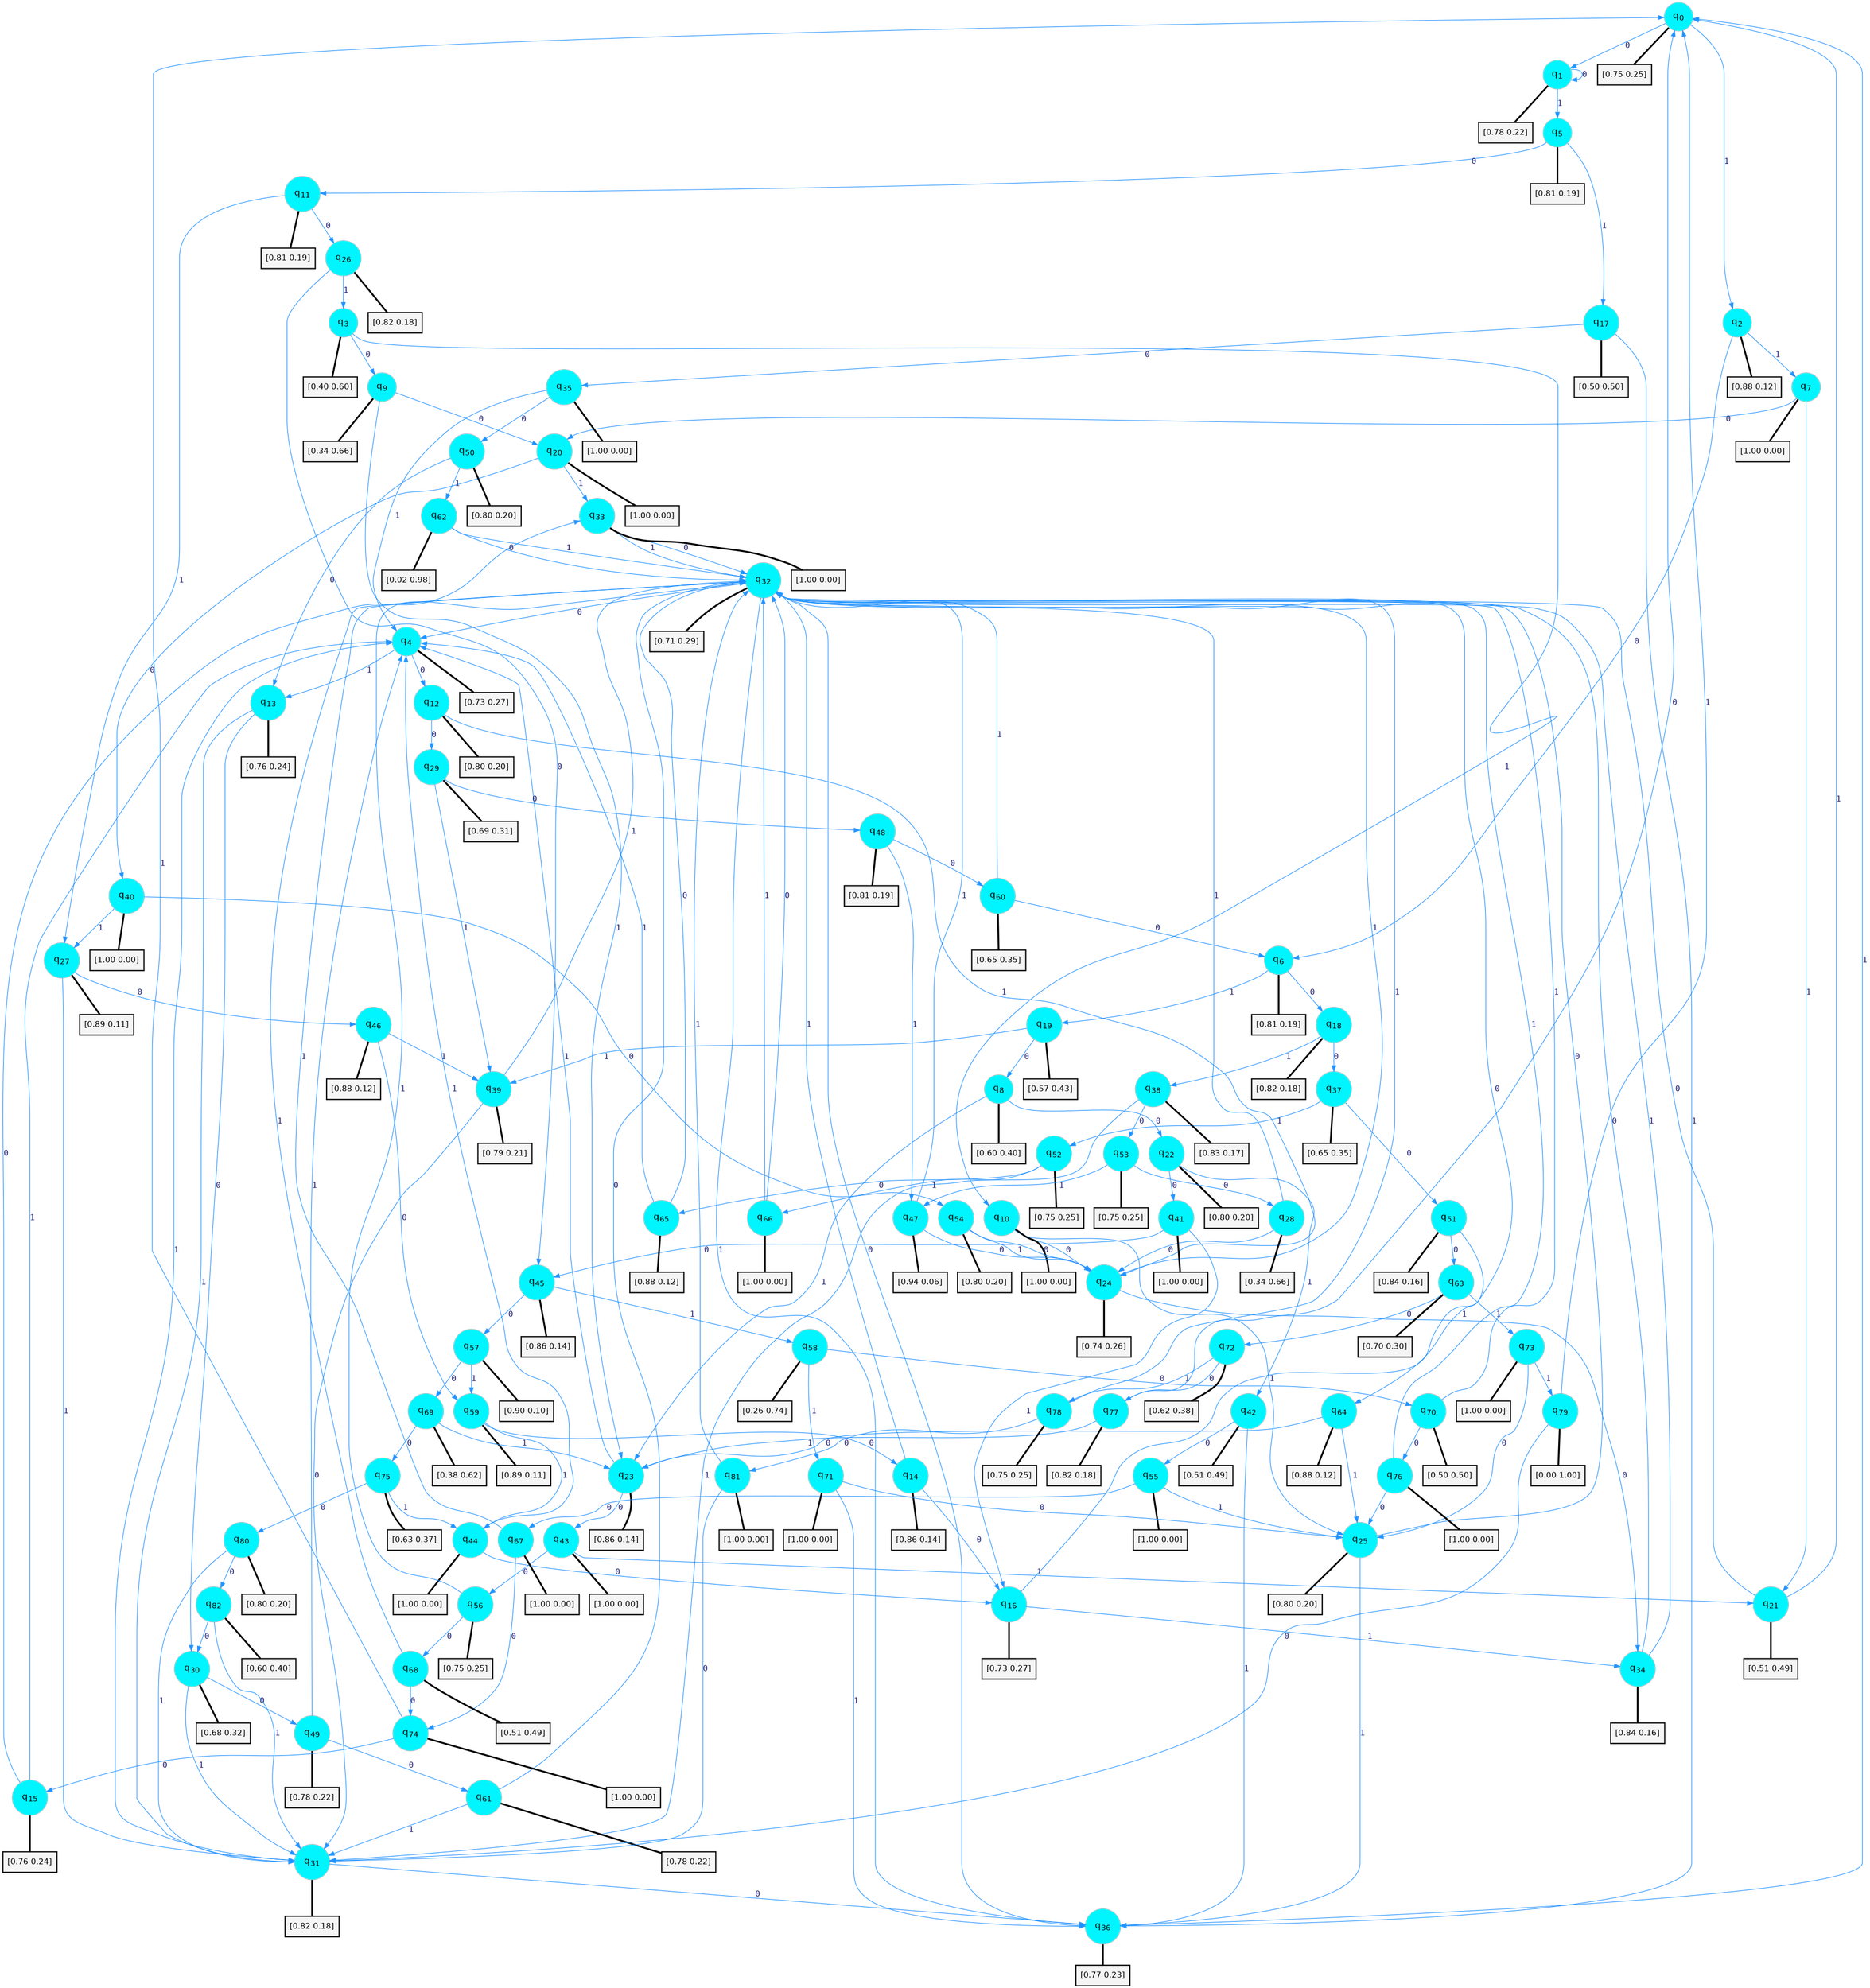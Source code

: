 digraph G {
graph [
bgcolor=transparent, dpi=300, rankdir=TD, size="40,25"];
node [
color=gray, fillcolor=turquoise1, fontcolor=black, fontname=Helvetica, fontsize=16, fontweight=bold, shape=circle, style=filled];
edge [
arrowsize=1, color=dodgerblue1, fontcolor=midnightblue, fontname=courier, fontweight=bold, penwidth=1, style=solid, weight=20];
0[label=<q<SUB>0</SUB>>];
1[label=<q<SUB>1</SUB>>];
2[label=<q<SUB>2</SUB>>];
3[label=<q<SUB>3</SUB>>];
4[label=<q<SUB>4</SUB>>];
5[label=<q<SUB>5</SUB>>];
6[label=<q<SUB>6</SUB>>];
7[label=<q<SUB>7</SUB>>];
8[label=<q<SUB>8</SUB>>];
9[label=<q<SUB>9</SUB>>];
10[label=<q<SUB>10</SUB>>];
11[label=<q<SUB>11</SUB>>];
12[label=<q<SUB>12</SUB>>];
13[label=<q<SUB>13</SUB>>];
14[label=<q<SUB>14</SUB>>];
15[label=<q<SUB>15</SUB>>];
16[label=<q<SUB>16</SUB>>];
17[label=<q<SUB>17</SUB>>];
18[label=<q<SUB>18</SUB>>];
19[label=<q<SUB>19</SUB>>];
20[label=<q<SUB>20</SUB>>];
21[label=<q<SUB>21</SUB>>];
22[label=<q<SUB>22</SUB>>];
23[label=<q<SUB>23</SUB>>];
24[label=<q<SUB>24</SUB>>];
25[label=<q<SUB>25</SUB>>];
26[label=<q<SUB>26</SUB>>];
27[label=<q<SUB>27</SUB>>];
28[label=<q<SUB>28</SUB>>];
29[label=<q<SUB>29</SUB>>];
30[label=<q<SUB>30</SUB>>];
31[label=<q<SUB>31</SUB>>];
32[label=<q<SUB>32</SUB>>];
33[label=<q<SUB>33</SUB>>];
34[label=<q<SUB>34</SUB>>];
35[label=<q<SUB>35</SUB>>];
36[label=<q<SUB>36</SUB>>];
37[label=<q<SUB>37</SUB>>];
38[label=<q<SUB>38</SUB>>];
39[label=<q<SUB>39</SUB>>];
40[label=<q<SUB>40</SUB>>];
41[label=<q<SUB>41</SUB>>];
42[label=<q<SUB>42</SUB>>];
43[label=<q<SUB>43</SUB>>];
44[label=<q<SUB>44</SUB>>];
45[label=<q<SUB>45</SUB>>];
46[label=<q<SUB>46</SUB>>];
47[label=<q<SUB>47</SUB>>];
48[label=<q<SUB>48</SUB>>];
49[label=<q<SUB>49</SUB>>];
50[label=<q<SUB>50</SUB>>];
51[label=<q<SUB>51</SUB>>];
52[label=<q<SUB>52</SUB>>];
53[label=<q<SUB>53</SUB>>];
54[label=<q<SUB>54</SUB>>];
55[label=<q<SUB>55</SUB>>];
56[label=<q<SUB>56</SUB>>];
57[label=<q<SUB>57</SUB>>];
58[label=<q<SUB>58</SUB>>];
59[label=<q<SUB>59</SUB>>];
60[label=<q<SUB>60</SUB>>];
61[label=<q<SUB>61</SUB>>];
62[label=<q<SUB>62</SUB>>];
63[label=<q<SUB>63</SUB>>];
64[label=<q<SUB>64</SUB>>];
65[label=<q<SUB>65</SUB>>];
66[label=<q<SUB>66</SUB>>];
67[label=<q<SUB>67</SUB>>];
68[label=<q<SUB>68</SUB>>];
69[label=<q<SUB>69</SUB>>];
70[label=<q<SUB>70</SUB>>];
71[label=<q<SUB>71</SUB>>];
72[label=<q<SUB>72</SUB>>];
73[label=<q<SUB>73</SUB>>];
74[label=<q<SUB>74</SUB>>];
75[label=<q<SUB>75</SUB>>];
76[label=<q<SUB>76</SUB>>];
77[label=<q<SUB>77</SUB>>];
78[label=<q<SUB>78</SUB>>];
79[label=<q<SUB>79</SUB>>];
80[label=<q<SUB>80</SUB>>];
81[label=<q<SUB>81</SUB>>];
82[label=<q<SUB>82</SUB>>];
83[label="[0.75 0.25]", shape=box,fontcolor=black, fontname=Helvetica, fontsize=14, penwidth=2, fillcolor=whitesmoke,color=black];
84[label="[0.78 0.22]", shape=box,fontcolor=black, fontname=Helvetica, fontsize=14, penwidth=2, fillcolor=whitesmoke,color=black];
85[label="[0.88 0.12]", shape=box,fontcolor=black, fontname=Helvetica, fontsize=14, penwidth=2, fillcolor=whitesmoke,color=black];
86[label="[0.40 0.60]", shape=box,fontcolor=black, fontname=Helvetica, fontsize=14, penwidth=2, fillcolor=whitesmoke,color=black];
87[label="[0.73 0.27]", shape=box,fontcolor=black, fontname=Helvetica, fontsize=14, penwidth=2, fillcolor=whitesmoke,color=black];
88[label="[0.81 0.19]", shape=box,fontcolor=black, fontname=Helvetica, fontsize=14, penwidth=2, fillcolor=whitesmoke,color=black];
89[label="[0.81 0.19]", shape=box,fontcolor=black, fontname=Helvetica, fontsize=14, penwidth=2, fillcolor=whitesmoke,color=black];
90[label="[1.00 0.00]", shape=box,fontcolor=black, fontname=Helvetica, fontsize=14, penwidth=2, fillcolor=whitesmoke,color=black];
91[label="[0.60 0.40]", shape=box,fontcolor=black, fontname=Helvetica, fontsize=14, penwidth=2, fillcolor=whitesmoke,color=black];
92[label="[0.34 0.66]", shape=box,fontcolor=black, fontname=Helvetica, fontsize=14, penwidth=2, fillcolor=whitesmoke,color=black];
93[label="[1.00 0.00]", shape=box,fontcolor=black, fontname=Helvetica, fontsize=14, penwidth=2, fillcolor=whitesmoke,color=black];
94[label="[0.81 0.19]", shape=box,fontcolor=black, fontname=Helvetica, fontsize=14, penwidth=2, fillcolor=whitesmoke,color=black];
95[label="[0.80 0.20]", shape=box,fontcolor=black, fontname=Helvetica, fontsize=14, penwidth=2, fillcolor=whitesmoke,color=black];
96[label="[0.76 0.24]", shape=box,fontcolor=black, fontname=Helvetica, fontsize=14, penwidth=2, fillcolor=whitesmoke,color=black];
97[label="[0.86 0.14]", shape=box,fontcolor=black, fontname=Helvetica, fontsize=14, penwidth=2, fillcolor=whitesmoke,color=black];
98[label="[0.76 0.24]", shape=box,fontcolor=black, fontname=Helvetica, fontsize=14, penwidth=2, fillcolor=whitesmoke,color=black];
99[label="[0.73 0.27]", shape=box,fontcolor=black, fontname=Helvetica, fontsize=14, penwidth=2, fillcolor=whitesmoke,color=black];
100[label="[0.50 0.50]", shape=box,fontcolor=black, fontname=Helvetica, fontsize=14, penwidth=2, fillcolor=whitesmoke,color=black];
101[label="[0.82 0.18]", shape=box,fontcolor=black, fontname=Helvetica, fontsize=14, penwidth=2, fillcolor=whitesmoke,color=black];
102[label="[0.57 0.43]", shape=box,fontcolor=black, fontname=Helvetica, fontsize=14, penwidth=2, fillcolor=whitesmoke,color=black];
103[label="[1.00 0.00]", shape=box,fontcolor=black, fontname=Helvetica, fontsize=14, penwidth=2, fillcolor=whitesmoke,color=black];
104[label="[0.51 0.49]", shape=box,fontcolor=black, fontname=Helvetica, fontsize=14, penwidth=2, fillcolor=whitesmoke,color=black];
105[label="[0.80 0.20]", shape=box,fontcolor=black, fontname=Helvetica, fontsize=14, penwidth=2, fillcolor=whitesmoke,color=black];
106[label="[0.86 0.14]", shape=box,fontcolor=black, fontname=Helvetica, fontsize=14, penwidth=2, fillcolor=whitesmoke,color=black];
107[label="[0.74 0.26]", shape=box,fontcolor=black, fontname=Helvetica, fontsize=14, penwidth=2, fillcolor=whitesmoke,color=black];
108[label="[0.80 0.20]", shape=box,fontcolor=black, fontname=Helvetica, fontsize=14, penwidth=2, fillcolor=whitesmoke,color=black];
109[label="[0.82 0.18]", shape=box,fontcolor=black, fontname=Helvetica, fontsize=14, penwidth=2, fillcolor=whitesmoke,color=black];
110[label="[0.89 0.11]", shape=box,fontcolor=black, fontname=Helvetica, fontsize=14, penwidth=2, fillcolor=whitesmoke,color=black];
111[label="[0.34 0.66]", shape=box,fontcolor=black, fontname=Helvetica, fontsize=14, penwidth=2, fillcolor=whitesmoke,color=black];
112[label="[0.69 0.31]", shape=box,fontcolor=black, fontname=Helvetica, fontsize=14, penwidth=2, fillcolor=whitesmoke,color=black];
113[label="[0.68 0.32]", shape=box,fontcolor=black, fontname=Helvetica, fontsize=14, penwidth=2, fillcolor=whitesmoke,color=black];
114[label="[0.82 0.18]", shape=box,fontcolor=black, fontname=Helvetica, fontsize=14, penwidth=2, fillcolor=whitesmoke,color=black];
115[label="[0.71 0.29]", shape=box,fontcolor=black, fontname=Helvetica, fontsize=14, penwidth=2, fillcolor=whitesmoke,color=black];
116[label="[1.00 0.00]", shape=box,fontcolor=black, fontname=Helvetica, fontsize=14, penwidth=2, fillcolor=whitesmoke,color=black];
117[label="[0.84 0.16]", shape=box,fontcolor=black, fontname=Helvetica, fontsize=14, penwidth=2, fillcolor=whitesmoke,color=black];
118[label="[1.00 0.00]", shape=box,fontcolor=black, fontname=Helvetica, fontsize=14, penwidth=2, fillcolor=whitesmoke,color=black];
119[label="[0.77 0.23]", shape=box,fontcolor=black, fontname=Helvetica, fontsize=14, penwidth=2, fillcolor=whitesmoke,color=black];
120[label="[0.65 0.35]", shape=box,fontcolor=black, fontname=Helvetica, fontsize=14, penwidth=2, fillcolor=whitesmoke,color=black];
121[label="[0.83 0.17]", shape=box,fontcolor=black, fontname=Helvetica, fontsize=14, penwidth=2, fillcolor=whitesmoke,color=black];
122[label="[0.79 0.21]", shape=box,fontcolor=black, fontname=Helvetica, fontsize=14, penwidth=2, fillcolor=whitesmoke,color=black];
123[label="[1.00 0.00]", shape=box,fontcolor=black, fontname=Helvetica, fontsize=14, penwidth=2, fillcolor=whitesmoke,color=black];
124[label="[1.00 0.00]", shape=box,fontcolor=black, fontname=Helvetica, fontsize=14, penwidth=2, fillcolor=whitesmoke,color=black];
125[label="[0.51 0.49]", shape=box,fontcolor=black, fontname=Helvetica, fontsize=14, penwidth=2, fillcolor=whitesmoke,color=black];
126[label="[1.00 0.00]", shape=box,fontcolor=black, fontname=Helvetica, fontsize=14, penwidth=2, fillcolor=whitesmoke,color=black];
127[label="[1.00 0.00]", shape=box,fontcolor=black, fontname=Helvetica, fontsize=14, penwidth=2, fillcolor=whitesmoke,color=black];
128[label="[0.86 0.14]", shape=box,fontcolor=black, fontname=Helvetica, fontsize=14, penwidth=2, fillcolor=whitesmoke,color=black];
129[label="[0.88 0.12]", shape=box,fontcolor=black, fontname=Helvetica, fontsize=14, penwidth=2, fillcolor=whitesmoke,color=black];
130[label="[0.94 0.06]", shape=box,fontcolor=black, fontname=Helvetica, fontsize=14, penwidth=2, fillcolor=whitesmoke,color=black];
131[label="[0.81 0.19]", shape=box,fontcolor=black, fontname=Helvetica, fontsize=14, penwidth=2, fillcolor=whitesmoke,color=black];
132[label="[0.78 0.22]", shape=box,fontcolor=black, fontname=Helvetica, fontsize=14, penwidth=2, fillcolor=whitesmoke,color=black];
133[label="[0.80 0.20]", shape=box,fontcolor=black, fontname=Helvetica, fontsize=14, penwidth=2, fillcolor=whitesmoke,color=black];
134[label="[0.84 0.16]", shape=box,fontcolor=black, fontname=Helvetica, fontsize=14, penwidth=2, fillcolor=whitesmoke,color=black];
135[label="[0.75 0.25]", shape=box,fontcolor=black, fontname=Helvetica, fontsize=14, penwidth=2, fillcolor=whitesmoke,color=black];
136[label="[0.75 0.25]", shape=box,fontcolor=black, fontname=Helvetica, fontsize=14, penwidth=2, fillcolor=whitesmoke,color=black];
137[label="[0.80 0.20]", shape=box,fontcolor=black, fontname=Helvetica, fontsize=14, penwidth=2, fillcolor=whitesmoke,color=black];
138[label="[1.00 0.00]", shape=box,fontcolor=black, fontname=Helvetica, fontsize=14, penwidth=2, fillcolor=whitesmoke,color=black];
139[label="[0.75 0.25]", shape=box,fontcolor=black, fontname=Helvetica, fontsize=14, penwidth=2, fillcolor=whitesmoke,color=black];
140[label="[0.90 0.10]", shape=box,fontcolor=black, fontname=Helvetica, fontsize=14, penwidth=2, fillcolor=whitesmoke,color=black];
141[label="[0.26 0.74]", shape=box,fontcolor=black, fontname=Helvetica, fontsize=14, penwidth=2, fillcolor=whitesmoke,color=black];
142[label="[0.89 0.11]", shape=box,fontcolor=black, fontname=Helvetica, fontsize=14, penwidth=2, fillcolor=whitesmoke,color=black];
143[label="[0.65 0.35]", shape=box,fontcolor=black, fontname=Helvetica, fontsize=14, penwidth=2, fillcolor=whitesmoke,color=black];
144[label="[0.78 0.22]", shape=box,fontcolor=black, fontname=Helvetica, fontsize=14, penwidth=2, fillcolor=whitesmoke,color=black];
145[label="[0.02 0.98]", shape=box,fontcolor=black, fontname=Helvetica, fontsize=14, penwidth=2, fillcolor=whitesmoke,color=black];
146[label="[0.70 0.30]", shape=box,fontcolor=black, fontname=Helvetica, fontsize=14, penwidth=2, fillcolor=whitesmoke,color=black];
147[label="[0.88 0.12]", shape=box,fontcolor=black, fontname=Helvetica, fontsize=14, penwidth=2, fillcolor=whitesmoke,color=black];
148[label="[0.88 0.12]", shape=box,fontcolor=black, fontname=Helvetica, fontsize=14, penwidth=2, fillcolor=whitesmoke,color=black];
149[label="[1.00 0.00]", shape=box,fontcolor=black, fontname=Helvetica, fontsize=14, penwidth=2, fillcolor=whitesmoke,color=black];
150[label="[1.00 0.00]", shape=box,fontcolor=black, fontname=Helvetica, fontsize=14, penwidth=2, fillcolor=whitesmoke,color=black];
151[label="[0.51 0.49]", shape=box,fontcolor=black, fontname=Helvetica, fontsize=14, penwidth=2, fillcolor=whitesmoke,color=black];
152[label="[0.38 0.62]", shape=box,fontcolor=black, fontname=Helvetica, fontsize=14, penwidth=2, fillcolor=whitesmoke,color=black];
153[label="[0.50 0.50]", shape=box,fontcolor=black, fontname=Helvetica, fontsize=14, penwidth=2, fillcolor=whitesmoke,color=black];
154[label="[1.00 0.00]", shape=box,fontcolor=black, fontname=Helvetica, fontsize=14, penwidth=2, fillcolor=whitesmoke,color=black];
155[label="[0.62 0.38]", shape=box,fontcolor=black, fontname=Helvetica, fontsize=14, penwidth=2, fillcolor=whitesmoke,color=black];
156[label="[1.00 0.00]", shape=box,fontcolor=black, fontname=Helvetica, fontsize=14, penwidth=2, fillcolor=whitesmoke,color=black];
157[label="[1.00 0.00]", shape=box,fontcolor=black, fontname=Helvetica, fontsize=14, penwidth=2, fillcolor=whitesmoke,color=black];
158[label="[0.63 0.37]", shape=box,fontcolor=black, fontname=Helvetica, fontsize=14, penwidth=2, fillcolor=whitesmoke,color=black];
159[label="[1.00 0.00]", shape=box,fontcolor=black, fontname=Helvetica, fontsize=14, penwidth=2, fillcolor=whitesmoke,color=black];
160[label="[0.82 0.18]", shape=box,fontcolor=black, fontname=Helvetica, fontsize=14, penwidth=2, fillcolor=whitesmoke,color=black];
161[label="[0.75 0.25]", shape=box,fontcolor=black, fontname=Helvetica, fontsize=14, penwidth=2, fillcolor=whitesmoke,color=black];
162[label="[0.00 1.00]", shape=box,fontcolor=black, fontname=Helvetica, fontsize=14, penwidth=2, fillcolor=whitesmoke,color=black];
163[label="[0.80 0.20]", shape=box,fontcolor=black, fontname=Helvetica, fontsize=14, penwidth=2, fillcolor=whitesmoke,color=black];
164[label="[1.00 0.00]", shape=box,fontcolor=black, fontname=Helvetica, fontsize=14, penwidth=2, fillcolor=whitesmoke,color=black];
165[label="[0.60 0.40]", shape=box,fontcolor=black, fontname=Helvetica, fontsize=14, penwidth=2, fillcolor=whitesmoke,color=black];
0->1 [label=0];
0->2 [label=1];
0->83 [arrowhead=none, penwidth=3,color=black];
1->1 [label=0];
1->5 [label=1];
1->84 [arrowhead=none, penwidth=3,color=black];
2->6 [label=0];
2->7 [label=1];
2->85 [arrowhead=none, penwidth=3,color=black];
3->9 [label=0];
3->10 [label=1];
3->86 [arrowhead=none, penwidth=3,color=black];
4->12 [label=0];
4->13 [label=1];
4->87 [arrowhead=none, penwidth=3,color=black];
5->11 [label=0];
5->17 [label=1];
5->88 [arrowhead=none, penwidth=3,color=black];
6->18 [label=0];
6->19 [label=1];
6->89 [arrowhead=none, penwidth=3,color=black];
7->20 [label=0];
7->21 [label=1];
7->90 [arrowhead=none, penwidth=3,color=black];
8->22 [label=0];
8->23 [label=1];
8->91 [arrowhead=none, penwidth=3,color=black];
9->20 [label=0];
9->23 [label=1];
9->92 [arrowhead=none, penwidth=3,color=black];
10->24 [label=0];
10->25 [label=1];
10->93 [arrowhead=none, penwidth=3,color=black];
11->26 [label=0];
11->27 [label=1];
11->94 [arrowhead=none, penwidth=3,color=black];
12->29 [label=0];
12->24 [label=1];
12->95 [arrowhead=none, penwidth=3,color=black];
13->30 [label=0];
13->31 [label=1];
13->96 [arrowhead=none, penwidth=3,color=black];
14->16 [label=0];
14->32 [label=1];
14->97 [arrowhead=none, penwidth=3,color=black];
15->33 [label=0];
15->4 [label=1];
15->98 [arrowhead=none, penwidth=3,color=black];
16->32 [label=0];
16->34 [label=1];
16->99 [arrowhead=none, penwidth=3,color=black];
17->35 [label=0];
17->36 [label=1];
17->100 [arrowhead=none, penwidth=3,color=black];
18->37 [label=0];
18->38 [label=1];
18->101 [arrowhead=none, penwidth=3,color=black];
19->8 [label=0];
19->39 [label=1];
19->102 [arrowhead=none, penwidth=3,color=black];
20->40 [label=0];
20->33 [label=1];
20->103 [arrowhead=none, penwidth=3,color=black];
21->32 [label=0];
21->0 [label=1];
21->104 [arrowhead=none, penwidth=3,color=black];
22->41 [label=0];
22->42 [label=1];
22->105 [arrowhead=none, penwidth=3,color=black];
23->43 [label=0];
23->4 [label=1];
23->106 [arrowhead=none, penwidth=3,color=black];
24->34 [label=0];
24->32 [label=1];
24->107 [arrowhead=none, penwidth=3,color=black];
25->32 [label=0];
25->36 [label=1];
25->108 [arrowhead=none, penwidth=3,color=black];
26->45 [label=0];
26->3 [label=1];
26->109 [arrowhead=none, penwidth=3,color=black];
27->46 [label=0];
27->31 [label=1];
27->110 [arrowhead=none, penwidth=3,color=black];
28->24 [label=0];
28->32 [label=1];
28->111 [arrowhead=none, penwidth=3,color=black];
29->48 [label=0];
29->39 [label=1];
29->112 [arrowhead=none, penwidth=3,color=black];
30->49 [label=0];
30->31 [label=1];
30->113 [arrowhead=none, penwidth=3,color=black];
31->36 [label=0];
31->4 [label=1];
31->114 [arrowhead=none, penwidth=3,color=black];
32->4 [label=0];
32->36 [label=1];
32->115 [arrowhead=none, penwidth=3,color=black];
33->32 [label=0];
33->32 [label=1];
33->116 [arrowhead=none, penwidth=3,color=black];
34->32 [label=0];
34->32 [label=1];
34->117 [arrowhead=none, penwidth=3,color=black];
35->50 [label=0];
35->4 [label=1];
35->118 [arrowhead=none, penwidth=3,color=black];
36->32 [label=0];
36->0 [label=1];
36->119 [arrowhead=none, penwidth=3,color=black];
37->51 [label=0];
37->52 [label=1];
37->120 [arrowhead=none, penwidth=3,color=black];
38->53 [label=0];
38->31 [label=1];
38->121 [arrowhead=none, penwidth=3,color=black];
39->31 [label=0];
39->32 [label=1];
39->122 [arrowhead=none, penwidth=3,color=black];
40->54 [label=0];
40->27 [label=1];
40->123 [arrowhead=none, penwidth=3,color=black];
41->45 [label=0];
41->16 [label=1];
41->124 [arrowhead=none, penwidth=3,color=black];
42->55 [label=0];
42->36 [label=1];
42->125 [arrowhead=none, penwidth=3,color=black];
43->56 [label=0];
43->21 [label=1];
43->126 [arrowhead=none, penwidth=3,color=black];
44->16 [label=0];
44->4 [label=1];
44->127 [arrowhead=none, penwidth=3,color=black];
45->57 [label=0];
45->58 [label=1];
45->128 [arrowhead=none, penwidth=3,color=black];
46->59 [label=0];
46->39 [label=1];
46->129 [arrowhead=none, penwidth=3,color=black];
47->24 [label=0];
47->32 [label=1];
47->130 [arrowhead=none, penwidth=3,color=black];
48->60 [label=0];
48->47 [label=1];
48->131 [arrowhead=none, penwidth=3,color=black];
49->61 [label=0];
49->4 [label=1];
49->132 [arrowhead=none, penwidth=3,color=black];
50->13 [label=0];
50->62 [label=1];
50->133 [arrowhead=none, penwidth=3,color=black];
51->63 [label=0];
51->64 [label=1];
51->134 [arrowhead=none, penwidth=3,color=black];
52->65 [label=0];
52->66 [label=1];
52->135 [arrowhead=none, penwidth=3,color=black];
53->28 [label=0];
53->47 [label=1];
53->136 [arrowhead=none, penwidth=3,color=black];
54->24 [label=0];
54->24 [label=1];
54->137 [arrowhead=none, penwidth=3,color=black];
55->67 [label=0];
55->25 [label=1];
55->138 [arrowhead=none, penwidth=3,color=black];
56->68 [label=0];
56->32 [label=1];
56->139 [arrowhead=none, penwidth=3,color=black];
57->69 [label=0];
57->59 [label=1];
57->140 [arrowhead=none, penwidth=3,color=black];
58->70 [label=0];
58->71 [label=1];
58->141 [arrowhead=none, penwidth=3,color=black];
59->14 [label=0];
59->44 [label=1];
59->142 [arrowhead=none, penwidth=3,color=black];
60->6 [label=0];
60->32 [label=1];
60->143 [arrowhead=none, penwidth=3,color=black];
61->32 [label=0];
61->31 [label=1];
61->144 [arrowhead=none, penwidth=3,color=black];
62->32 [label=0];
62->32 [label=1];
62->145 [arrowhead=none, penwidth=3,color=black];
63->72 [label=0];
63->73 [label=1];
63->146 [arrowhead=none, penwidth=3,color=black];
64->23 [label=0];
64->25 [label=1];
64->147 [arrowhead=none, penwidth=3,color=black];
65->32 [label=0];
65->4 [label=1];
65->148 [arrowhead=none, penwidth=3,color=black];
66->32 [label=0];
66->32 [label=1];
66->149 [arrowhead=none, penwidth=3,color=black];
67->74 [label=0];
67->32 [label=1];
67->150 [arrowhead=none, penwidth=3,color=black];
68->74 [label=0];
68->32 [label=1];
68->151 [arrowhead=none, penwidth=3,color=black];
69->75 [label=0];
69->23 [label=1];
69->152 [arrowhead=none, penwidth=3,color=black];
70->76 [label=0];
70->32 [label=1];
70->153 [arrowhead=none, penwidth=3,color=black];
71->25 [label=0];
71->36 [label=1];
71->154 [arrowhead=none, penwidth=3,color=black];
72->77 [label=0];
72->78 [label=1];
72->155 [arrowhead=none, penwidth=3,color=black];
73->25 [label=0];
73->79 [label=1];
73->156 [arrowhead=none, penwidth=3,color=black];
74->15 [label=0];
74->0 [label=1];
74->157 [arrowhead=none, penwidth=3,color=black];
75->80 [label=0];
75->44 [label=1];
75->158 [arrowhead=none, penwidth=3,color=black];
76->25 [label=0];
76->32 [label=1];
76->159 [arrowhead=none, penwidth=3,color=black];
77->0 [label=0];
77->23 [label=1];
77->160 [arrowhead=none, penwidth=3,color=black];
78->81 [label=0];
78->32 [label=1];
78->161 [arrowhead=none, penwidth=3,color=black];
79->31 [label=0];
79->0 [label=1];
79->162 [arrowhead=none, penwidth=3,color=black];
80->82 [label=0];
80->31 [label=1];
80->163 [arrowhead=none, penwidth=3,color=black];
81->31 [label=0];
81->32 [label=1];
81->164 [arrowhead=none, penwidth=3,color=black];
82->30 [label=0];
82->31 [label=1];
82->165 [arrowhead=none, penwidth=3,color=black];
}
